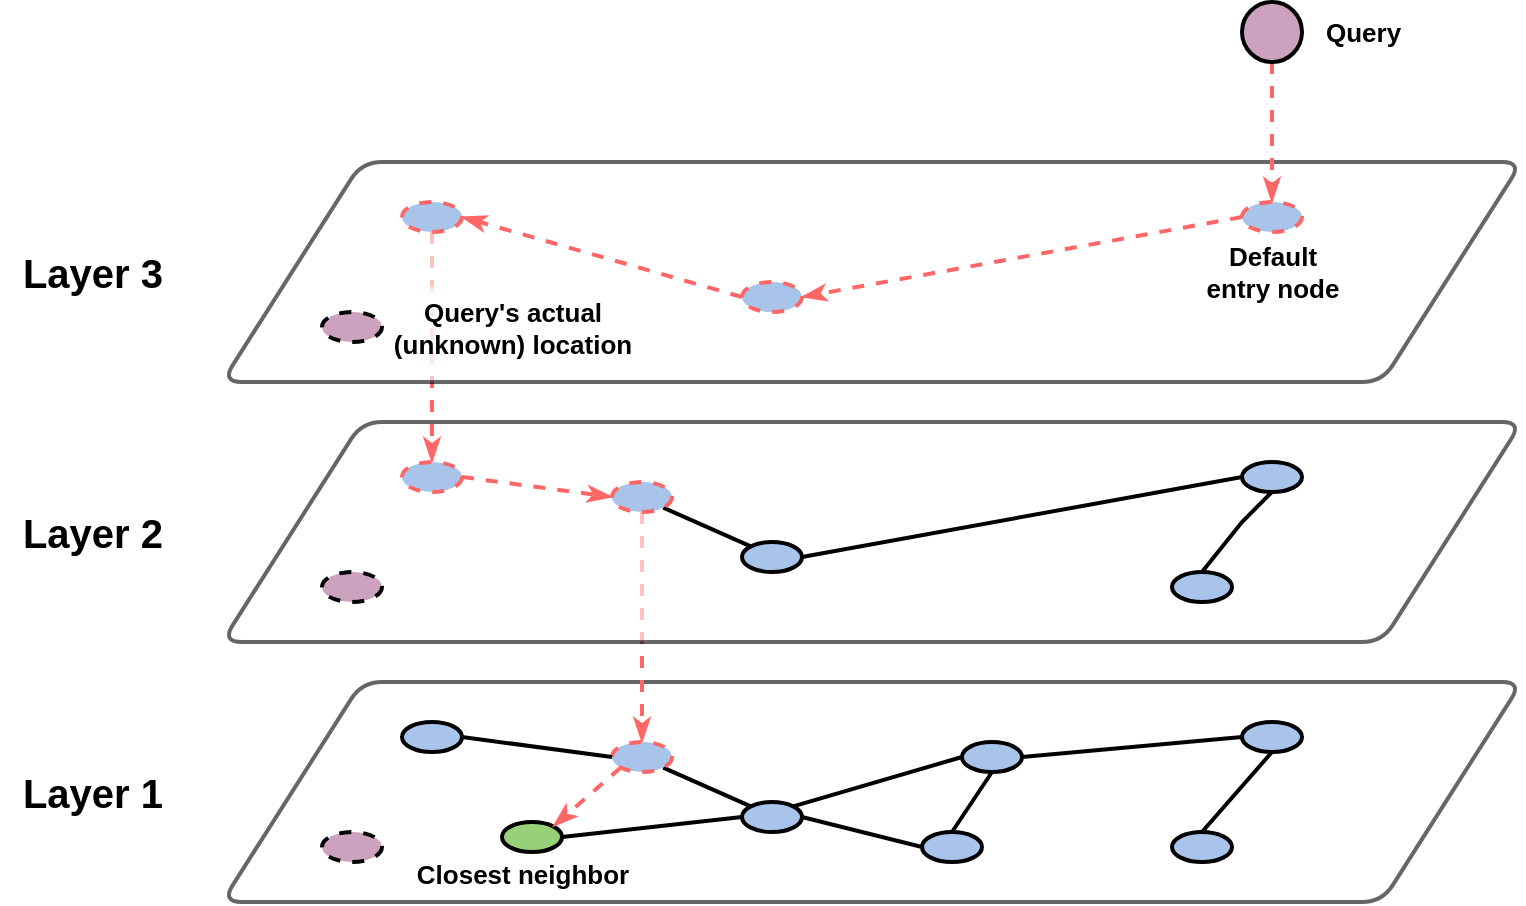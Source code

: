 <mxfile version="28.2.1">
  <diagram name="Page-1" id="3w9bhv5lWGm7-g_I4Tj6">
    <mxGraphModel dx="915" dy="730" grid="1" gridSize="10" guides="1" tooltips="1" connect="1" arrows="1" fold="1" page="1" pageScale="1" pageWidth="980" pageHeight="690" math="0" shadow="0">
      <root>
        <mxCell id="0" />
        <mxCell id="1" parent="0" />
        <mxCell id="FWnUGxDhom7YC9OjYNfa-80" value="" style="shape=parallelogram;perimeter=parallelogramPerimeter;whiteSpace=wrap;html=1;fixedSize=1;strokeColor=#000000;fillColor=#FFFFFF;strokeWidth=2;size=70;rounded=1;opacity=60;" parent="1" vertex="1">
          <mxGeometry x="110" y="346" width="650" height="110" as="geometry" />
        </mxCell>
        <mxCell id="FWnUGxDhom7YC9OjYNfa-109" style="edgeStyle=none;shape=connector;rounded=0;orthogonalLoop=1;jettySize=auto;html=1;exitX=0.5;exitY=1;exitDx=0;exitDy=0;entryX=0.5;entryY=0;entryDx=0;entryDy=0;dashed=1;strokeColor=#FF6666;strokeWidth=2;align=center;verticalAlign=middle;fontFamily=Helvetica;fontSize=11;fontColor=default;labelBackgroundColor=default;endArrow=classicThin;endFill=1;" parent="1" source="FWnUGxDhom7YC9OjYNfa-67" target="FWnUGxDhom7YC9OjYNfa-85" edge="1">
          <mxGeometry relative="1" as="geometry" />
        </mxCell>
        <mxCell id="FWnUGxDhom7YC9OjYNfa-62" value="" style="shape=parallelogram;perimeter=parallelogramPerimeter;whiteSpace=wrap;html=1;fixedSize=1;strokeColor=#000000;fillColor=#FFFFFF;strokeWidth=2;size=70;rounded=1;opacity=60;" parent="1" vertex="1">
          <mxGeometry x="110" y="216" width="650" height="110" as="geometry" />
        </mxCell>
        <mxCell id="FWnUGxDhom7YC9OjYNfa-106" style="edgeStyle=none;shape=connector;rounded=0;orthogonalLoop=1;jettySize=auto;html=1;exitX=0.5;exitY=1;exitDx=0;exitDy=0;entryX=0.5;entryY=0;entryDx=0;entryDy=0;strokeColor=#FF6666;strokeWidth=2;align=center;verticalAlign=middle;fontFamily=Helvetica;fontSize=11;fontColor=default;labelBackgroundColor=default;endArrow=classicThin;endFill=1;dashed=1;" parent="1" source="FWnUGxDhom7YC9OjYNfa-49" target="FWnUGxDhom7YC9OjYNfa-77" edge="1">
          <mxGeometry relative="1" as="geometry" />
        </mxCell>
        <mxCell id="FWnUGxDhom7YC9OjYNfa-1" value="" style="shape=parallelogram;perimeter=parallelogramPerimeter;whiteSpace=wrap;html=1;fixedSize=1;strokeColor=#000000;fillColor=light-dark(#ffffff, #121212);strokeWidth=2;size=70;rounded=1;opacity=60;" parent="1" vertex="1">
          <mxGeometry x="110" y="86" width="650" height="110" as="geometry" />
        </mxCell>
        <mxCell id="dLKc0o8yFrBXDjnUZ-SF-5" style="edgeStyle=none;shape=connector;rounded=0;orthogonalLoop=1;jettySize=auto;html=1;exitX=0;exitY=0.5;exitDx=0;exitDy=0;entryX=1;entryY=0.5;entryDx=0;entryDy=0;dashed=1;strokeColor=#FF6666;strokeWidth=2;align=center;verticalAlign=middle;fontFamily=Helvetica;fontSize=11;fontColor=default;labelBackgroundColor=default;endArrow=classicThin;endFill=1;" edge="1" parent="1" source="FWnUGxDhom7YC9OjYNfa-45" target="FWnUGxDhom7YC9OjYNfa-49">
          <mxGeometry relative="1" as="geometry" />
        </mxCell>
        <mxCell id="FWnUGxDhom7YC9OjYNfa-45" value="" style="ellipse;whiteSpace=wrap;html=1;strokeWidth=2;fillColor=#A9C4EB;strokeColor=#FF6666;dashed=1;" parent="1" vertex="1">
          <mxGeometry x="370" y="146" width="30" height="15" as="geometry" />
        </mxCell>
        <mxCell id="dLKc0o8yFrBXDjnUZ-SF-4" style="edgeStyle=none;shape=connector;rounded=0;orthogonalLoop=1;jettySize=auto;html=1;exitX=0;exitY=0.5;exitDx=0;exitDy=0;entryX=1;entryY=0.5;entryDx=0;entryDy=0;dashed=1;strokeColor=#FF6666;strokeWidth=2;align=center;verticalAlign=middle;fontFamily=Helvetica;fontSize=11;fontColor=default;labelBackgroundColor=default;endArrow=classicThin;endFill=1;" edge="1" parent="1" source="FWnUGxDhom7YC9OjYNfa-46" target="FWnUGxDhom7YC9OjYNfa-45">
          <mxGeometry relative="1" as="geometry" />
        </mxCell>
        <mxCell id="FWnUGxDhom7YC9OjYNfa-46" value="" style="ellipse;whiteSpace=wrap;html=1;strokeWidth=2;fillColor=#A9C4EB;dashed=1;strokeColor=#FF6666;" parent="1" vertex="1">
          <mxGeometry x="620" y="106" width="30" height="15" as="geometry" />
        </mxCell>
        <mxCell id="FWnUGxDhom7YC9OjYNfa-49" value="" style="ellipse;whiteSpace=wrap;html=1;strokeWidth=2;fillColor=#A9C4EB;dashed=1;strokeColor=#FF6666;" parent="1" vertex="1">
          <mxGeometry x="200" y="106" width="30" height="15" as="geometry" />
        </mxCell>
        <mxCell id="FWnUGxDhom7YC9OjYNfa-63" style="rounded=0;orthogonalLoop=1;jettySize=auto;html=1;exitX=0;exitY=0;exitDx=0;exitDy=0;entryX=1;entryY=1;entryDx=0;entryDy=0;endArrow=none;endFill=0;strokeWidth=2;" parent="1" source="FWnUGxDhom7YC9OjYNfa-70" target="FWnUGxDhom7YC9OjYNfa-67" edge="1">
          <mxGeometry relative="1" as="geometry" />
        </mxCell>
        <mxCell id="FWnUGxDhom7YC9OjYNfa-67" value="" style="ellipse;whiteSpace=wrap;html=1;strokeWidth=2;fillColor=#A9C4EB;strokeColor=#FF6666;dashed=1;" parent="1" vertex="1">
          <mxGeometry x="305" y="246" width="30" height="15" as="geometry" />
        </mxCell>
        <mxCell id="FWnUGxDhom7YC9OjYNfa-103" style="edgeStyle=none;shape=connector;rounded=0;orthogonalLoop=1;jettySize=auto;html=1;exitX=1;exitY=0.5;exitDx=0;exitDy=0;entryX=0;entryY=0.5;entryDx=0;entryDy=0;strokeColor=default;strokeWidth=2;align=center;verticalAlign=middle;fontFamily=Helvetica;fontSize=11;fontColor=default;labelBackgroundColor=default;endArrow=none;endFill=0;" parent="1" source="FWnUGxDhom7YC9OjYNfa-70" target="FWnUGxDhom7YC9OjYNfa-72" edge="1">
          <mxGeometry relative="1" as="geometry" />
        </mxCell>
        <mxCell id="FWnUGxDhom7YC9OjYNfa-70" value="" style="ellipse;whiteSpace=wrap;html=1;strokeWidth=2;fillColor=#A9C4EB;" parent="1" vertex="1">
          <mxGeometry x="370" y="276" width="30" height="15" as="geometry" />
        </mxCell>
        <mxCell id="FWnUGxDhom7YC9OjYNfa-71" style="edgeStyle=none;shape=connector;rounded=0;orthogonalLoop=1;jettySize=auto;html=1;exitX=0.5;exitY=1;exitDx=0;exitDy=0;entryX=0.5;entryY=0;entryDx=0;entryDy=0;strokeColor=default;strokeWidth=2;align=center;verticalAlign=middle;fontFamily=Helvetica;fontSize=11;fontColor=default;labelBackgroundColor=default;endArrow=none;endFill=0;" parent="1" source="FWnUGxDhom7YC9OjYNfa-72" target="FWnUGxDhom7YC9OjYNfa-73" edge="1">
          <mxGeometry relative="1" as="geometry">
            <Array as="points">
              <mxPoint x="620" y="266" />
            </Array>
          </mxGeometry>
        </mxCell>
        <mxCell id="FWnUGxDhom7YC9OjYNfa-72" value="" style="ellipse;whiteSpace=wrap;html=1;strokeWidth=2;fillColor=#A9C4EB;" parent="1" vertex="1">
          <mxGeometry x="620" y="236" width="30" height="15" as="geometry" />
        </mxCell>
        <mxCell id="FWnUGxDhom7YC9OjYNfa-73" value="" style="ellipse;whiteSpace=wrap;html=1;strokeWidth=2;fillColor=#A9C4EB;" parent="1" vertex="1">
          <mxGeometry x="585" y="291" width="30" height="15" as="geometry" />
        </mxCell>
        <mxCell id="FWnUGxDhom7YC9OjYNfa-77" value="" style="ellipse;whiteSpace=wrap;html=1;strokeWidth=2;fillColor=#A9C4EB;dashed=1;strokeColor=#FF6666;" parent="1" vertex="1">
          <mxGeometry x="200" y="236" width="30" height="15" as="geometry" />
        </mxCell>
        <mxCell id="FWnUGxDhom7YC9OjYNfa-81" style="rounded=0;orthogonalLoop=1;jettySize=auto;html=1;exitX=0;exitY=0;exitDx=0;exitDy=0;entryX=1;entryY=1;entryDx=0;entryDy=0;endArrow=none;endFill=0;strokeWidth=2;" parent="1" source="FWnUGxDhom7YC9OjYNfa-88" target="FWnUGxDhom7YC9OjYNfa-85" edge="1">
          <mxGeometry relative="1" as="geometry" />
        </mxCell>
        <mxCell id="FWnUGxDhom7YC9OjYNfa-83" style="edgeStyle=none;shape=connector;rounded=0;orthogonalLoop=1;jettySize=auto;html=1;exitX=1;exitY=0.5;exitDx=0;exitDy=0;entryX=0;entryY=0.5;entryDx=0;entryDy=0;strokeColor=default;strokeWidth=2;align=center;verticalAlign=middle;fontFamily=Helvetica;fontSize=11;fontColor=default;labelBackgroundColor=default;endArrow=none;endFill=0;" parent="1" source="FWnUGxDhom7YC9OjYNfa-84" target="FWnUGxDhom7YC9OjYNfa-88" edge="1">
          <mxGeometry relative="1" as="geometry" />
        </mxCell>
        <mxCell id="FWnUGxDhom7YC9OjYNfa-84" value="" style="ellipse;whiteSpace=wrap;html=1;strokeWidth=2;fillColor=#97D077;" parent="1" vertex="1">
          <mxGeometry x="250" y="416" width="30" height="15" as="geometry" />
        </mxCell>
        <mxCell id="FWnUGxDhom7YC9OjYNfa-110" style="edgeStyle=none;shape=connector;rounded=0;orthogonalLoop=1;jettySize=auto;html=1;exitX=0;exitY=1;exitDx=0;exitDy=0;entryX=1;entryY=0;entryDx=0;entryDy=0;dashed=1;strokeColor=#FF6666;strokeWidth=2;align=center;verticalAlign=middle;fontFamily=Helvetica;fontSize=11;fontColor=default;labelBackgroundColor=default;endArrow=classicThin;endFill=1;" parent="1" source="FWnUGxDhom7YC9OjYNfa-85" target="FWnUGxDhom7YC9OjYNfa-84" edge="1">
          <mxGeometry relative="1" as="geometry" />
        </mxCell>
        <mxCell id="FWnUGxDhom7YC9OjYNfa-85" value="" style="ellipse;whiteSpace=wrap;html=1;strokeWidth=2;fillColor=#A9C4EB;dashed=1;strokeColor=#FF6666;" parent="1" vertex="1">
          <mxGeometry x="305" y="376" width="30" height="15" as="geometry" />
        </mxCell>
        <mxCell id="FWnUGxDhom7YC9OjYNfa-86" style="rounded=0;orthogonalLoop=1;jettySize=auto;html=1;exitX=1;exitY=0;exitDx=0;exitDy=0;entryX=0;entryY=0.5;entryDx=0;entryDy=0;strokeWidth=2;endArrow=none;endFill=0;" parent="1" source="FWnUGxDhom7YC9OjYNfa-88" target="FWnUGxDhom7YC9OjYNfa-93" edge="1">
          <mxGeometry relative="1" as="geometry" />
        </mxCell>
        <mxCell id="FWnUGxDhom7YC9OjYNfa-87" style="edgeStyle=none;shape=connector;rounded=0;orthogonalLoop=1;jettySize=auto;html=1;exitX=1;exitY=0.5;exitDx=0;exitDy=0;entryX=0;entryY=0.5;entryDx=0;entryDy=0;strokeColor=default;strokeWidth=2;align=center;verticalAlign=middle;fontFamily=Helvetica;fontSize=11;fontColor=default;labelBackgroundColor=default;endArrow=none;endFill=0;" parent="1" source="FWnUGxDhom7YC9OjYNfa-88" target="FWnUGxDhom7YC9OjYNfa-97" edge="1">
          <mxGeometry relative="1" as="geometry" />
        </mxCell>
        <mxCell id="FWnUGxDhom7YC9OjYNfa-88" value="" style="ellipse;whiteSpace=wrap;html=1;strokeWidth=2;fillColor=#A9C4EB;" parent="1" vertex="1">
          <mxGeometry x="370" y="406" width="30" height="15" as="geometry" />
        </mxCell>
        <mxCell id="FWnUGxDhom7YC9OjYNfa-89" style="edgeStyle=none;shape=connector;rounded=0;orthogonalLoop=1;jettySize=auto;html=1;exitX=0.5;exitY=1;exitDx=0;exitDy=0;entryX=0.5;entryY=0;entryDx=0;entryDy=0;strokeColor=default;strokeWidth=2;align=center;verticalAlign=middle;fontFamily=Helvetica;fontSize=11;fontColor=default;labelBackgroundColor=default;endArrow=none;endFill=0;" parent="1" source="FWnUGxDhom7YC9OjYNfa-90" target="FWnUGxDhom7YC9OjYNfa-91" edge="1">
          <mxGeometry relative="1" as="geometry">
            <Array as="points" />
          </mxGeometry>
        </mxCell>
        <mxCell id="FWnUGxDhom7YC9OjYNfa-90" value="" style="ellipse;whiteSpace=wrap;html=1;strokeWidth=2;fillColor=#A9C4EB;" parent="1" vertex="1">
          <mxGeometry x="620" y="366" width="30" height="15" as="geometry" />
        </mxCell>
        <mxCell id="FWnUGxDhom7YC9OjYNfa-91" value="" style="ellipse;whiteSpace=wrap;html=1;strokeWidth=2;fillColor=#A9C4EB;" parent="1" vertex="1">
          <mxGeometry x="585" y="421" width="30" height="15" as="geometry" />
        </mxCell>
        <mxCell id="FWnUGxDhom7YC9OjYNfa-92" style="edgeStyle=none;shape=connector;rounded=0;orthogonalLoop=1;jettySize=auto;html=1;exitX=1;exitY=0.5;exitDx=0;exitDy=0;entryX=0;entryY=0.5;entryDx=0;entryDy=0;strokeColor=default;strokeWidth=2;align=center;verticalAlign=middle;fontFamily=Helvetica;fontSize=11;fontColor=default;labelBackgroundColor=default;endArrow=none;endFill=0;" parent="1" source="FWnUGxDhom7YC9OjYNfa-93" target="FWnUGxDhom7YC9OjYNfa-90" edge="1">
          <mxGeometry relative="1" as="geometry" />
        </mxCell>
        <mxCell id="FWnUGxDhom7YC9OjYNfa-93" value="" style="ellipse;whiteSpace=wrap;html=1;strokeWidth=2;fillColor=#A9C4EB;" parent="1" vertex="1">
          <mxGeometry x="480" y="376" width="30" height="15" as="geometry" />
        </mxCell>
        <mxCell id="FWnUGxDhom7YC9OjYNfa-94" style="rounded=0;orthogonalLoop=1;jettySize=auto;html=1;exitX=1;exitY=0.5;exitDx=0;exitDy=0;entryX=0;entryY=0.5;entryDx=0;entryDy=0;shape=wire;dashed=1;endArrow=none;endFill=0;jumpStyle=arc;strokeWidth=2;" parent="1" source="FWnUGxDhom7YC9OjYNfa-95" target="FWnUGxDhom7YC9OjYNfa-85" edge="1">
          <mxGeometry relative="1" as="geometry" />
        </mxCell>
        <mxCell id="FWnUGxDhom7YC9OjYNfa-95" value="" style="ellipse;whiteSpace=wrap;html=1;strokeWidth=2;fillColor=#A9C4EB;" parent="1" vertex="1">
          <mxGeometry x="200" y="366" width="30" height="15" as="geometry" />
        </mxCell>
        <mxCell id="FWnUGxDhom7YC9OjYNfa-96" style="edgeStyle=none;shape=connector;rounded=0;orthogonalLoop=1;jettySize=auto;html=1;exitX=0.5;exitY=0;exitDx=0;exitDy=0;entryX=0.5;entryY=1;entryDx=0;entryDy=0;strokeColor=default;strokeWidth=2;align=center;verticalAlign=middle;fontFamily=Helvetica;fontSize=11;fontColor=default;labelBackgroundColor=default;endArrow=none;endFill=0;" parent="1" source="FWnUGxDhom7YC9OjYNfa-97" target="FWnUGxDhom7YC9OjYNfa-93" edge="1">
          <mxGeometry relative="1" as="geometry" />
        </mxCell>
        <mxCell id="FWnUGxDhom7YC9OjYNfa-97" value="" style="ellipse;whiteSpace=wrap;html=1;strokeWidth=2;fillColor=#A9C4EB;" parent="1" vertex="1">
          <mxGeometry x="460" y="421" width="30" height="15" as="geometry" />
        </mxCell>
        <mxCell id="FWnUGxDhom7YC9OjYNfa-99" value="" style="ellipse;whiteSpace=wrap;html=1;strokeWidth=2;fillColor=#CDA2BE;dashed=1;" parent="1" vertex="1">
          <mxGeometry x="160" y="421" width="30" height="15" as="geometry" />
        </mxCell>
        <mxCell id="FWnUGxDhom7YC9OjYNfa-100" value="" style="ellipse;whiteSpace=wrap;html=1;strokeWidth=2;fillColor=#CDA2BE;dashed=1;" parent="1" vertex="1">
          <mxGeometry x="160" y="291" width="30" height="15" as="geometry" />
        </mxCell>
        <mxCell id="FWnUGxDhom7YC9OjYNfa-108" style="edgeStyle=none;shape=connector;rounded=0;orthogonalLoop=1;jettySize=auto;html=1;exitX=1;exitY=0.5;exitDx=0;exitDy=0;entryX=0;entryY=0.5;entryDx=0;entryDy=0;dashed=1;strokeColor=#FF6666;strokeWidth=2;align=center;verticalAlign=middle;fontFamily=Helvetica;fontSize=11;fontColor=default;labelBackgroundColor=default;endArrow=classicThin;endFill=1;" parent="1" source="FWnUGxDhom7YC9OjYNfa-77" target="FWnUGxDhom7YC9OjYNfa-67" edge="1">
          <mxGeometry relative="1" as="geometry">
            <mxPoint x="270" y="246" as="sourcePoint" />
            <mxPoint x="345" y="256" as="targetPoint" />
          </mxGeometry>
        </mxCell>
        <mxCell id="FWnUGxDhom7YC9OjYNfa-111" value="&lt;font style=&quot;font-size: 20px;&quot;&gt;&lt;b&gt;Layer 3&lt;/b&gt;&lt;/font&gt;" style="text;html=1;align=center;verticalAlign=middle;resizable=0;points=[];autosize=1;strokeColor=none;fillColor=light-dark(#fff2cc, transparent);fontFamily=Helvetica;fontSize=11;fontColor=default;labelBackgroundColor=default;opacity=0;" parent="1" vertex="1">
          <mxGeometry y="121" width="90" height="40" as="geometry" />
        </mxCell>
        <mxCell id="FWnUGxDhom7YC9OjYNfa-112" value="&lt;font style=&quot;font-size: 20px;&quot;&gt;&lt;b&gt;Layer 2&lt;/b&gt;&lt;/font&gt;" style="text;html=1;align=center;verticalAlign=middle;resizable=0;points=[];autosize=1;strokeColor=none;fillColor=none;fontFamily=Helvetica;fontSize=11;fontColor=default;labelBackgroundColor=default;opacity=0;" parent="1" vertex="1">
          <mxGeometry y="251" width="90" height="40" as="geometry" />
        </mxCell>
        <mxCell id="FWnUGxDhom7YC9OjYNfa-113" value="&lt;font style=&quot;font-size: 20px;&quot;&gt;&lt;b&gt;Layer 1&lt;/b&gt;&lt;/font&gt;" style="text;html=1;align=center;verticalAlign=middle;resizable=0;points=[];autosize=1;strokeColor=#d6b656;fillColor=light-dark(#fff2cc, transparent);fontFamily=Helvetica;fontSize=11;labelBackgroundColor=default;opacity=0;" parent="1" vertex="1">
          <mxGeometry y="381" width="90" height="40" as="geometry" />
        </mxCell>
        <mxCell id="dLKc0o8yFrBXDjnUZ-SF-2" value="&lt;div&gt;&lt;b&gt;&lt;font style=&quot;font-size: 13px;&quot;&gt;Default&lt;/font&gt;&lt;/b&gt;&lt;/div&gt;&lt;div&gt;&lt;b&gt;&lt;font style=&quot;font-size: 13px;&quot;&gt;e&lt;/font&gt;&lt;/b&gt;&lt;font style=&quot;font-size: 13px;&quot;&gt;&lt;b&gt;&lt;font&gt;ntry node&lt;/font&gt;&lt;/b&gt;&lt;/font&gt;&lt;/div&gt;" style="text;html=1;align=center;verticalAlign=middle;resizable=0;points=[];autosize=1;strokeColor=none;fillColor=none;" vertex="1" parent="1">
          <mxGeometry x="590" y="121" width="90" height="40" as="geometry" />
        </mxCell>
        <mxCell id="dLKc0o8yFrBXDjnUZ-SF-6" value="&lt;div&gt;&lt;font style=&quot;font-size: 13px;&quot;&gt;&lt;b&gt;Query&#39;s actual&lt;/b&gt;&lt;/font&gt;&lt;/div&gt;&lt;div&gt;&lt;font style=&quot;font-size: 13px;&quot;&gt;&lt;b&gt;(unknown) location&lt;/b&gt;&lt;/font&gt;&lt;/div&gt;" style="text;html=1;align=center;verticalAlign=middle;resizable=0;points=[];autosize=1;strokeColor=none;fillColor=default;opacity=60;" vertex="1" parent="1">
          <mxGeometry x="185" y="148.5" width="140" height="40" as="geometry" />
        </mxCell>
        <mxCell id="dLKc0o8yFrBXDjnUZ-SF-9" style="edgeStyle=none;shape=connector;rounded=0;orthogonalLoop=1;jettySize=auto;html=1;exitX=0.5;exitY=1;exitDx=0;exitDy=0;entryX=0.5;entryY=0;entryDx=0;entryDy=0;dashed=1;strokeColor=#FF6666;strokeWidth=2;align=center;verticalAlign=middle;fontFamily=Helvetica;fontSize=11;fontColor=default;labelBackgroundColor=default;endArrow=classicThin;endFill=1;" edge="1" parent="1" source="dLKc0o8yFrBXDjnUZ-SF-7" target="FWnUGxDhom7YC9OjYNfa-46">
          <mxGeometry relative="1" as="geometry" />
        </mxCell>
        <mxCell id="dLKc0o8yFrBXDjnUZ-SF-7" value="" style="ellipse;whiteSpace=wrap;html=1;strokeWidth=2;fillColor=#CDA2BE;" vertex="1" parent="1">
          <mxGeometry x="620" y="6" width="30" height="30" as="geometry" />
        </mxCell>
        <mxCell id="dLKc0o8yFrBXDjnUZ-SF-8" value="&lt;div align=&quot;left&quot;&gt;&lt;font style=&quot;font-size: 13px;&quot;&gt;&lt;b&gt;Query&lt;/b&gt;&lt;/font&gt;&lt;/div&gt;" style="text;html=1;align=left;verticalAlign=middle;resizable=0;points=[];autosize=1;strokeColor=none;fillColor=none;" vertex="1" parent="1">
          <mxGeometry x="660" y="6" width="60" height="30" as="geometry" />
        </mxCell>
        <mxCell id="dLKc0o8yFrBXDjnUZ-SF-10" value="&lt;div&gt;&lt;font style=&quot;font-size: 13px;&quot;&gt;&lt;b&gt;Closest neighbor&lt;/b&gt;&lt;/font&gt;&lt;/div&gt;" style="text;html=1;align=center;verticalAlign=middle;resizable=0;points=[];autosize=1;strokeColor=none;fillColor=none;" vertex="1" parent="1">
          <mxGeometry x="195" y="427" width="130" height="30" as="geometry" />
        </mxCell>
        <mxCell id="FWnUGxDhom7YC9OjYNfa-98" value="" style="ellipse;whiteSpace=wrap;html=1;strokeWidth=2;fillColor=#CDA2BE;dashed=1;" parent="1" vertex="1">
          <mxGeometry x="160" y="161" width="30" height="15" as="geometry" />
        </mxCell>
      </root>
    </mxGraphModel>
  </diagram>
</mxfile>
